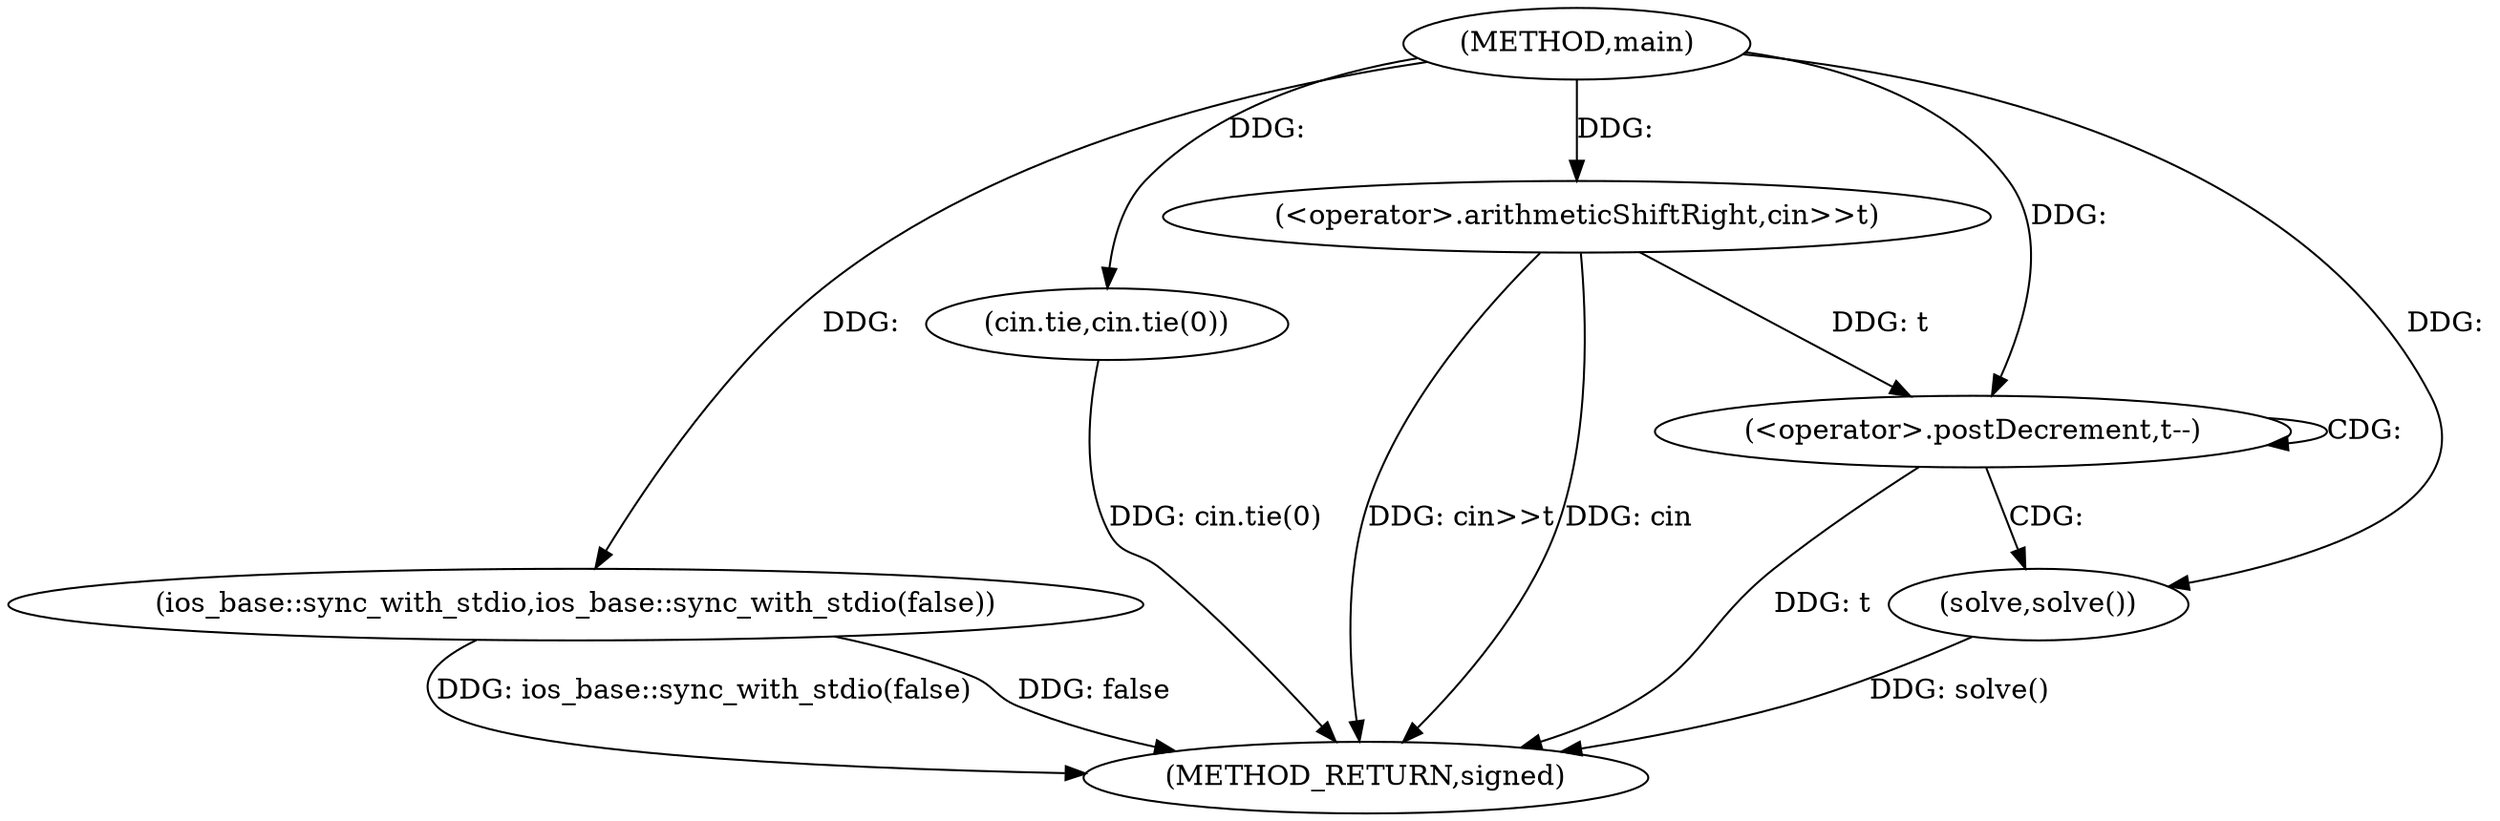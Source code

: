 digraph "main" {  
"1000164" [label = "(METHOD,main)" ]
"1000179" [label = "(METHOD_RETURN,signed)" ]
"1000166" [label = "(ios_base::sync_with_stdio,ios_base::sync_with_stdio(false))" ]
"1000168" [label = "(cin.tie,cin.tie(0))" ]
"1000171" [label = "(<operator>.arithmeticShiftRight,cin>>t)" ]
"1000175" [label = "(<operator>.postDecrement,t--)" ]
"1000178" [label = "(solve,solve())" ]
  "1000166" -> "1000179"  [ label = "DDG: ios_base::sync_with_stdio(false)"] 
  "1000168" -> "1000179"  [ label = "DDG: cin.tie(0)"] 
  "1000171" -> "1000179"  [ label = "DDG: cin>>t"] 
  "1000175" -> "1000179"  [ label = "DDG: t"] 
  "1000178" -> "1000179"  [ label = "DDG: solve()"] 
  "1000166" -> "1000179"  [ label = "DDG: false"] 
  "1000171" -> "1000179"  [ label = "DDG: cin"] 
  "1000164" -> "1000166"  [ label = "DDG: "] 
  "1000164" -> "1000168"  [ label = "DDG: "] 
  "1000164" -> "1000171"  [ label = "DDG: "] 
  "1000171" -> "1000175"  [ label = "DDG: t"] 
  "1000164" -> "1000175"  [ label = "DDG: "] 
  "1000164" -> "1000178"  [ label = "DDG: "] 
  "1000175" -> "1000178"  [ label = "CDG: "] 
  "1000175" -> "1000175"  [ label = "CDG: "] 
}
